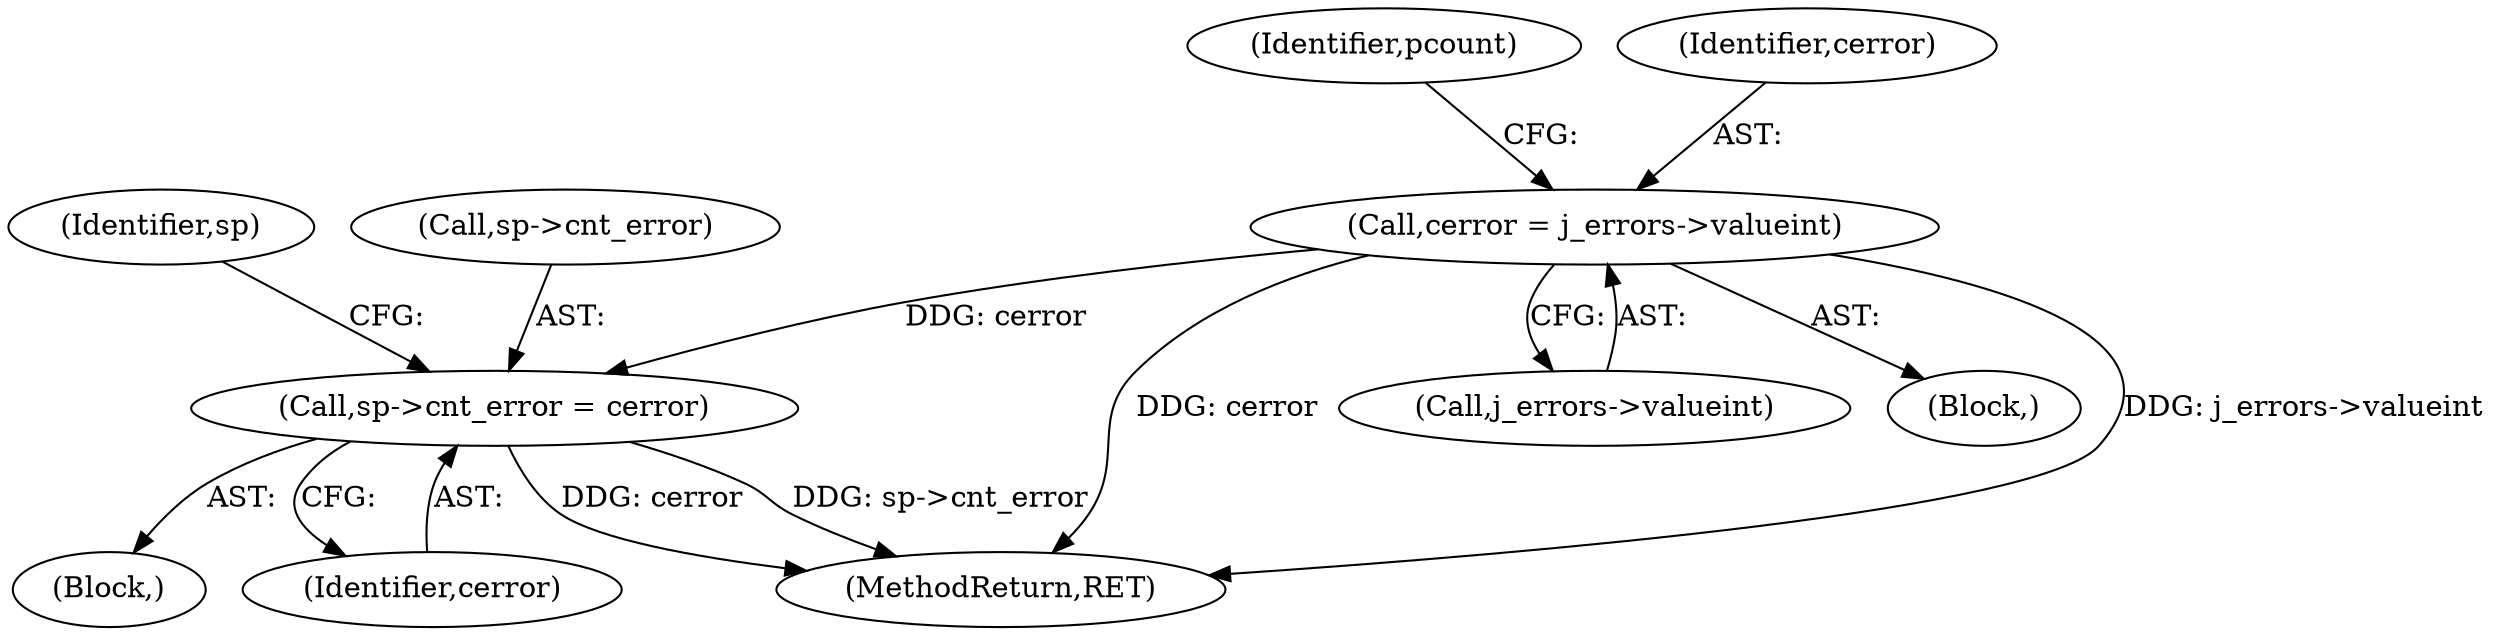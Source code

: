 digraph "0_iperf_91f2fa59e8ed80dfbf400add0164ee0e508e412a_48@pointer" {
"1000387" [label="(Call,cerror = j_errors->valueint)"];
"1000428" [label="(Call,sp->cnt_error = cerror)"];
"1000435" [label="(Identifier,sp)"];
"1000510" [label="(MethodReturn,RET)"];
"1000389" [label="(Call,j_errors->valueint)"];
"1000366" [label="(Block,)"];
"1000422" [label="(Block,)"];
"1000432" [label="(Identifier,cerror)"];
"1000429" [label="(Call,sp->cnt_error)"];
"1000393" [label="(Identifier,pcount)"];
"1000387" [label="(Call,cerror = j_errors->valueint)"];
"1000428" [label="(Call,sp->cnt_error = cerror)"];
"1000388" [label="(Identifier,cerror)"];
"1000387" -> "1000366"  [label="AST: "];
"1000387" -> "1000389"  [label="CFG: "];
"1000388" -> "1000387"  [label="AST: "];
"1000389" -> "1000387"  [label="AST: "];
"1000393" -> "1000387"  [label="CFG: "];
"1000387" -> "1000510"  [label="DDG: j_errors->valueint"];
"1000387" -> "1000510"  [label="DDG: cerror"];
"1000387" -> "1000428"  [label="DDG: cerror"];
"1000428" -> "1000422"  [label="AST: "];
"1000428" -> "1000432"  [label="CFG: "];
"1000429" -> "1000428"  [label="AST: "];
"1000432" -> "1000428"  [label="AST: "];
"1000435" -> "1000428"  [label="CFG: "];
"1000428" -> "1000510"  [label="DDG: cerror"];
"1000428" -> "1000510"  [label="DDG: sp->cnt_error"];
}
